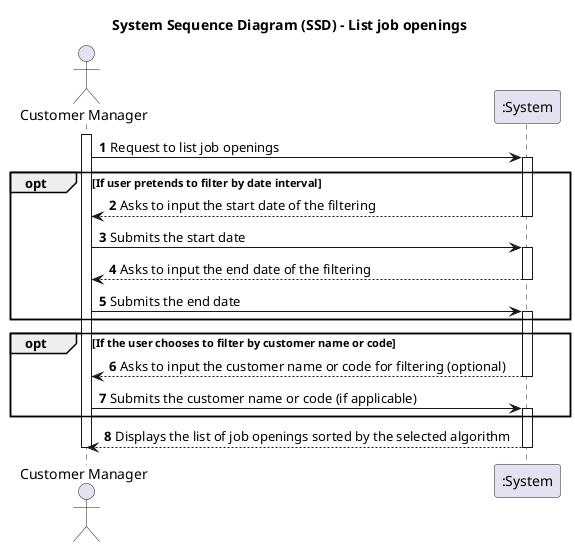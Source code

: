 @startuml
'skinparam monochrome true
'skinparam packageStyle rectangle
'skinparam shadowing false

title System Sequence Diagram (SSD) - List job openings

autonumber

actor "Customer Manager" as Agent
participant ":System" as System

activate Agent

Agent -> System : Request to list job openings

opt If user pretends to filter by date interval
activate System

    System --> Agent : Asks to input the start date of the filtering
deactivate System

Agent -> System : Submits the start date
activate System

System --> Agent: Asks to input the end date of the filtering
deactivate System

Agent -> System : Submits the end date

activate System
end
opt If the user chooses to filter by customer name or code
System --> Agent : Asks to input the customer name or code for filtering (optional)
deactivate System

Agent -> System : Submits the customer name or code (if applicable)

activate System
end

 System --> Agent : Displays the list of job openings sorted by the selected algorithm

deactivate System

deactivate Agent

@enduml